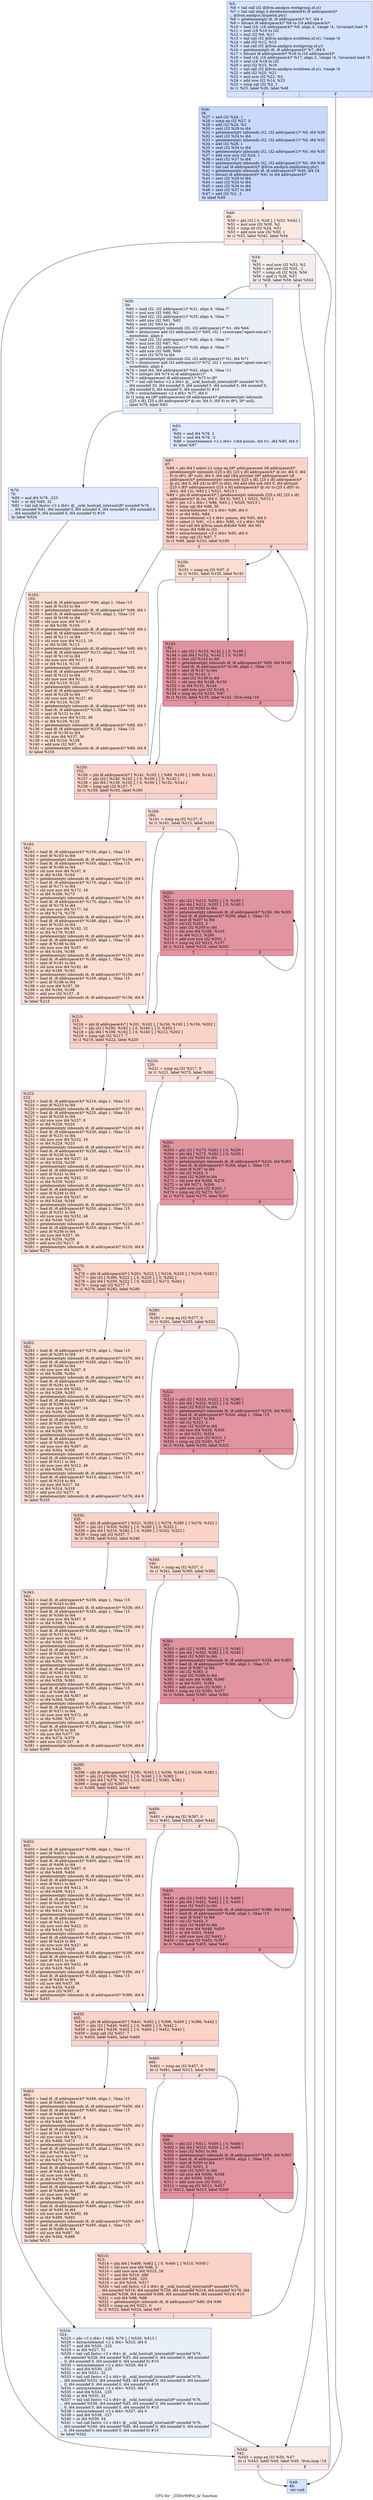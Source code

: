 digraph "CFG for '_Z5Div90PiS_iii' function" {
	label="CFG for '_Z5Div90PiS_iii' function";

	Node0x4a7c1b0 [shape=record,color="#3d50c3ff", style=filled, fillcolor="#a1c0ff70",label="{%5:\l  %6 = tail call i32 @llvm.amdgcn.workgroup.id.x()\l  %7 = tail call align 4 dereferenceable(64) i8 addrspace(4)*\l... @llvm.amdgcn.dispatch.ptr()\l  %8 = getelementptr i8, i8 addrspace(4)* %7, i64 4\l  %9 = bitcast i8 addrspace(4)* %8 to i16 addrspace(4)*\l  %10 = load i16, i16 addrspace(4)* %9, align 4, !range !4, !invariant.load !5\l  %11 = zext i16 %10 to i32\l  %12 = mul i32 %6, %11\l  %13 = tail call i32 @llvm.amdgcn.workitem.id.x(), !range !6\l  %14 = add i32 %12, %13\l  %15 = tail call i32 @llvm.amdgcn.workgroup.id.y()\l  %16 = getelementptr i8, i8 addrspace(4)* %7, i64 6\l  %17 = bitcast i8 addrspace(4)* %16 to i16 addrspace(4)*\l  %18 = load i16, i16 addrspace(4)* %17, align 2, !range !4, !invariant.load !5\l  %19 = zext i16 %18 to i32\l  %20 = mul i32 %15, %19\l  %21 = tail call i32 @llvm.amdgcn.workitem.id.y(), !range !6\l  %22 = add i32 %20, %21\l  %23 = mul nsw i32 %22, %2\l  %24 = add nsw i32 %14, %23\l  %25 = icmp sgt i32 %2, 1\l  br i1 %25, label %26, label %48\l|{<s0>T|<s1>F}}"];
	Node0x4a7c1b0:s0 -> Node0x4a7fc40;
	Node0x4a7c1b0:s1 -> Node0x4a7fcd0;
	Node0x4a7fc40 [shape=record,color="#3d50c3ff", style=filled, fillcolor="#85a8fc70",label="{%26:\l26:                                               \l  %27 = and i32 %24, 1\l  %28 = icmp eq i32 %27, 0\l  %29 = add i32 %24, %2\l  %30 = sext i32 %29 to i64\l  %31 = getelementptr inbounds i32, i32 addrspace(1)* %0, i64 %30\l  %32 = sext i32 %24 to i64\l  %33 = getelementptr inbounds i32, i32 addrspace(1)* %0, i64 %32\l  %34 = add i32 %29, 1\l  %35 = sext i32 %34 to i64\l  %36 = getelementptr inbounds i32, i32 addrspace(1)* %0, i64 %35\l  %37 = add nuw nsw i32 %24, 1\l  %38 = sext i32 %37 to i64\l  %39 = getelementptr inbounds i32, i32 addrspace(1)* %0, i64 %38\l  %40 = tail call i8 addrspace(4)* @llvm.amdgcn.implicitarg.ptr()\l  %41 = getelementptr inbounds i8, i8 addrspace(4)* %40, i64 24\l  %42 = bitcast i8 addrspace(4)* %41 to i64 addrspace(4)*\l  %43 = zext i32 %29 to i64\l  %44 = zext i32 %24 to i64\l  %45 = zext i32 %34 to i64\l  %46 = zext i32 %37 to i64\l  %47 = add i32 %2, -2\l  br label %49\l}"];
	Node0x4a7fc40 -> Node0x4a80bb0;
	Node0x4a7fcd0 [shape=record,color="#3d50c3ff", style=filled, fillcolor="#a1c0ff70",label="{%48:\l48:                                               \l  ret void\l}"];
	Node0x4a80bb0 [shape=record,color="#3d50c3ff", style=filled, fillcolor="#f1ccb870",label="{%49:\l49:                                               \l  %50 = phi i32 [ 0, %26 ], [ %53, %542 ]\l  %51 = mul nsw i32 %50, %2\l  %52 = icmp slt i32 %24, %51\l  %53 = add nuw nsw i32 %50, 1\l  br i1 %52, label %542, label %54\l|{<s0>T|<s1>F}}"];
	Node0x4a80bb0:s0 -> Node0x4a80d30;
	Node0x4a80bb0:s1 -> Node0x4a80fe0;
	Node0x4a80fe0 [shape=record,color="#3d50c3ff", style=filled, fillcolor="#e3d9d370",label="{%54:\l54:                                               \l  %55 = mul nsw i32 %53, %2\l  %56 = add nsw i32 %55, -1\l  %57 = icmp slt i32 %24, %56\l  %58 = and i1 %28, %57\l  br i1 %58, label %59, label %542\l|{<s0>T|<s1>F}}"];
	Node0x4a80fe0:s0 -> Node0x4a81320;
	Node0x4a80fe0:s1 -> Node0x4a80d30;
	Node0x4a81320 [shape=record,color="#3d50c3ff", style=filled, fillcolor="#cedaeb70",label="{%59:\l59:                                               \l  %60 = load i32, i32 addrspace(1)* %31, align 4, !tbaa !7\l  %61 = mul nsw i32 %60, %2\l  %62 = load i32, i32 addrspace(1)* %33, align 4, !tbaa !7\l  %63 = add nsw i32 %61, %62\l  %64 = sext i32 %63 to i64\l  %65 = getelementptr inbounds i32, i32 addrspace(1)* %1, i64 %64\l  %66 = atomicrmw add i32 addrspace(1)* %65, i32 1 syncscope(\"agent-one-as\")\l... monotonic, align 4\l  %67 = load i32, i32 addrspace(1)* %36, align 4, !tbaa !7\l  %68 = mul nsw i32 %67, %2\l  %69 = load i32, i32 addrspace(1)* %39, align 4, !tbaa !7\l  %70 = add nsw i32 %68, %69\l  %71 = sext i32 %70 to i64\l  %72 = getelementptr inbounds i32, i32 addrspace(1)* %1, i64 %71\l  %73 = atomicrmw add i32 addrspace(1)* %72, i32 1 syncscope(\"agent-one-as\")\l... monotonic, align 4\l  %74 = load i64, i64 addrspace(4)* %42, align 8, !tbaa !11\l  %75 = inttoptr i64 %74 to i8 addrspace(1)*\l  %76 = addrspacecast i8 addrspace(1)* %75 to i8*\l  %77 = tail call fastcc \<2 x i64\> @__ockl_hostcall_internal(i8* noundef %76,\l... i64 noundef 33, i64 noundef 0, i64 noundef 0, i64 noundef 0, i64 noundef 0,\l... i64 noundef 0, i64 noundef 0, i64 noundef 0) #10\l  %78 = extractelement \<2 x i64\> %77, i64 0\l  br i1 icmp eq (i8* addrspacecast (i8 addrspace(4)* getelementptr inbounds\l... ([25 x i8], [25 x i8] addrspace(4)* @.str, i64 0, i64 0) to i8*), i8* null),\l... label %79, label %83\l|{<s0>T|<s1>F}}"];
	Node0x4a81320:s0 -> Node0x4a82fe0;
	Node0x4a81320:s1 -> Node0x4a839d0;
	Node0x4a82fe0 [shape=record,color="#3d50c3ff", style=filled, fillcolor="#b9d0f970",label="{%79:\l79:                                               \l  %80 = and i64 %78, -225\l  %81 = or i64 %80, 32\l  %82 = tail call fastcc \<2 x i64\> @__ockl_hostcall_internal(i8* noundef %76,\l... i64 noundef %81, i64 noundef 0, i64 noundef 0, i64 noundef 0, i64 noundef 0,\l... i64 noundef 0, i64 noundef 0, i64 noundef 0) #10\l  br label %524\l}"];
	Node0x4a82fe0 -> Node0x4a83c90;
	Node0x4a839d0 [shape=record,color="#3d50c3ff", style=filled, fillcolor="#b9d0f970",label="{%83:\l83:                                               \l  %84 = and i64 %78, 2\l  %85 = and i64 %78, -3\l  %86 = insertelement \<2 x i64\> \<i64 poison, i64 0\>, i64 %85, i64 0\l  br label %87\l}"];
	Node0x4a839d0 -> Node0x4a84830;
	Node0x4a84830 [shape=record,color="#3d50c3ff", style=filled, fillcolor="#f59c7d70",label="{%87:\l87:                                               \l  %88 = phi i64 [ select (i1 icmp eq (i8* addrspacecast (i8 addrspace(4)*\l... getelementptr inbounds ([25 x i8], [25 x i8] addrspace(4)* @.str, i64 0, i64\l... 0) to i8*), i8* null), i64 0, i64 add (i64 ptrtoint (i8* addrspacecast (i8\l... addrspace(4)* getelementptr inbounds ([25 x i8], [25 x i8] addrspace(4)*\l... @.str, i64 0, i64 24) to i8*) to i64), i64 add (i64 sub (i64 0, i64 ptrtoint\l... ([25 x i8]* addrspacecast ([25 x i8] addrspace(4)* @.str to [25 x i8]*) to\l... i64)), i64 1))), %83 ], [ %521, %513 ]\l  %89 = phi i8 addrspace(4)* [ getelementptr inbounds ([25 x i8], [25 x i8]\l... addrspace(4)* @.str, i64 0, i64 0), %83 ], [ %522, %513 ]\l  %90 = phi \<2 x i64\> [ %86, %83 ], [ %520, %513 ]\l  %91 = icmp ugt i64 %88, 56\l  %92 = extractelement \<2 x i64\> %90, i64 0\l  %93 = or i64 %92, %84\l  %94 = insertelement \<2 x i64\> poison, i64 %93, i64 0\l  %95 = select i1 %91, \<2 x i64\> %90, \<2 x i64\> %94\l  %96 = tail call i64 @llvm.umin.i64(i64 %88, i64 56)\l  %97 = trunc i64 %96 to i32\l  %98 = extractelement \<2 x i64\> %95, i64 0\l  %99 = icmp ugt i32 %97, 7\l  br i1 %99, label %102, label %100\l|{<s0>T|<s1>F}}"];
	Node0x4a84830:s0 -> Node0x4a85770;
	Node0x4a84830:s1 -> Node0x4a85800;
	Node0x4a85800 [shape=record,color="#3d50c3ff", style=filled, fillcolor="#f7b59970",label="{%100:\l100:                                              \l  %101 = icmp eq i32 %97, 0\l  br i1 %101, label %155, label %142\l|{<s0>T|<s1>F}}"];
	Node0x4a85800:s0 -> Node0x4a859d0;
	Node0x4a85800:s1 -> Node0x4a85a20;
	Node0x4a85770 [shape=record,color="#3d50c3ff", style=filled, fillcolor="#f7b59970",label="{%102:\l102:                                              \l  %103 = load i8, i8 addrspace(4)* %89, align 1, !tbaa !15\l  %104 = zext i8 %103 to i64\l  %105 = getelementptr inbounds i8, i8 addrspace(4)* %89, i64 1\l  %106 = load i8, i8 addrspace(4)* %105, align 1, !tbaa !15\l  %107 = zext i8 %106 to i64\l  %108 = shl nuw nsw i64 %107, 8\l  %109 = or i64 %108, %104\l  %110 = getelementptr inbounds i8, i8 addrspace(4)* %89, i64 2\l  %111 = load i8, i8 addrspace(4)* %110, align 1, !tbaa !15\l  %112 = zext i8 %111 to i64\l  %113 = shl nuw nsw i64 %112, 16\l  %114 = or i64 %109, %113\l  %115 = getelementptr inbounds i8, i8 addrspace(4)* %89, i64 3\l  %116 = load i8, i8 addrspace(4)* %115, align 1, !tbaa !15\l  %117 = zext i8 %116 to i64\l  %118 = shl nuw nsw i64 %117, 24\l  %119 = or i64 %114, %118\l  %120 = getelementptr inbounds i8, i8 addrspace(4)* %89, i64 4\l  %121 = load i8, i8 addrspace(4)* %120, align 1, !tbaa !15\l  %122 = zext i8 %121 to i64\l  %123 = shl nuw nsw i64 %122, 32\l  %124 = or i64 %119, %123\l  %125 = getelementptr inbounds i8, i8 addrspace(4)* %89, i64 5\l  %126 = load i8, i8 addrspace(4)* %125, align 1, !tbaa !15\l  %127 = zext i8 %126 to i64\l  %128 = shl nuw nsw i64 %127, 40\l  %129 = or i64 %124, %128\l  %130 = getelementptr inbounds i8, i8 addrspace(4)* %89, i64 6\l  %131 = load i8, i8 addrspace(4)* %130, align 1, !tbaa !15\l  %132 = zext i8 %131 to i64\l  %133 = shl nuw nsw i64 %132, 48\l  %134 = or i64 %129, %133\l  %135 = getelementptr inbounds i8, i8 addrspace(4)* %89, i64 7\l  %136 = load i8, i8 addrspace(4)* %135, align 1, !tbaa !15\l  %137 = zext i8 %136 to i64\l  %138 = shl nuw i64 %137, 56\l  %139 = or i64 %134, %138\l  %140 = add nsw i32 %97, -8\l  %141 = getelementptr inbounds i8, i8 addrspace(4)* %89, i64 8\l  br label %155\l}"];
	Node0x4a85770 -> Node0x4a859d0;
	Node0x4a85a20 [shape=record,color="#b70d28ff", style=filled, fillcolor="#b70d2870",label="{%142:\l142:                                              \l  %143 = phi i32 [ %153, %142 ], [ 0, %100 ]\l  %144 = phi i64 [ %152, %142 ], [ 0, %100 ]\l  %145 = zext i32 %143 to i64\l  %146 = getelementptr inbounds i8, i8 addrspace(4)* %89, i64 %145\l  %147 = load i8, i8 addrspace(4)* %146, align 1, !tbaa !15\l  %148 = zext i8 %147 to i64\l  %149 = shl i32 %143, 3\l  %150 = zext i32 %149 to i64\l  %151 = shl nuw i64 %148, %150\l  %152 = or i64 %151, %144\l  %153 = add nuw nsw i32 %143, 1\l  %154 = icmp eq i32 %153, %97\l  br i1 %154, label %155, label %142, !llvm.loop !16\l|{<s0>T|<s1>F}}"];
	Node0x4a85a20:s0 -> Node0x4a859d0;
	Node0x4a85a20:s1 -> Node0x4a85a20;
	Node0x4a859d0 [shape=record,color="#3d50c3ff", style=filled, fillcolor="#f59c7d70",label="{%155:\l155:                                              \l  %156 = phi i8 addrspace(4)* [ %141, %102 ], [ %89, %100 ], [ %89, %142 ]\l  %157 = phi i32 [ %140, %102 ], [ 0, %100 ], [ 0, %142 ]\l  %158 = phi i64 [ %139, %102 ], [ 0, %100 ], [ %152, %142 ]\l  %159 = icmp ugt i32 %157, 7\l  br i1 %159, label %162, label %160\l|{<s0>T|<s1>F}}"];
	Node0x4a859d0:s0 -> Node0x4a888a0;
	Node0x4a859d0:s1 -> Node0x4a888f0;
	Node0x4a888f0 [shape=record,color="#3d50c3ff", style=filled, fillcolor="#f7b59970",label="{%160:\l160:                                              \l  %161 = icmp eq i32 %157, 0\l  br i1 %161, label %215, label %202\l|{<s0>T|<s1>F}}"];
	Node0x4a888f0:s0 -> Node0x4a88ac0;
	Node0x4a888f0:s1 -> Node0x4a88b10;
	Node0x4a888a0 [shape=record,color="#3d50c3ff", style=filled, fillcolor="#f7b59970",label="{%162:\l162:                                              \l  %163 = load i8, i8 addrspace(4)* %156, align 1, !tbaa !15\l  %164 = zext i8 %163 to i64\l  %165 = getelementptr inbounds i8, i8 addrspace(4)* %156, i64 1\l  %166 = load i8, i8 addrspace(4)* %165, align 1, !tbaa !15\l  %167 = zext i8 %166 to i64\l  %168 = shl nuw nsw i64 %167, 8\l  %169 = or i64 %168, %164\l  %170 = getelementptr inbounds i8, i8 addrspace(4)* %156, i64 2\l  %171 = load i8, i8 addrspace(4)* %170, align 1, !tbaa !15\l  %172 = zext i8 %171 to i64\l  %173 = shl nuw nsw i64 %172, 16\l  %174 = or i64 %169, %173\l  %175 = getelementptr inbounds i8, i8 addrspace(4)* %156, i64 3\l  %176 = load i8, i8 addrspace(4)* %175, align 1, !tbaa !15\l  %177 = zext i8 %176 to i64\l  %178 = shl nuw nsw i64 %177, 24\l  %179 = or i64 %174, %178\l  %180 = getelementptr inbounds i8, i8 addrspace(4)* %156, i64 4\l  %181 = load i8, i8 addrspace(4)* %180, align 1, !tbaa !15\l  %182 = zext i8 %181 to i64\l  %183 = shl nuw nsw i64 %182, 32\l  %184 = or i64 %179, %183\l  %185 = getelementptr inbounds i8, i8 addrspace(4)* %156, i64 5\l  %186 = load i8, i8 addrspace(4)* %185, align 1, !tbaa !15\l  %187 = zext i8 %186 to i64\l  %188 = shl nuw nsw i64 %187, 40\l  %189 = or i64 %184, %188\l  %190 = getelementptr inbounds i8, i8 addrspace(4)* %156, i64 6\l  %191 = load i8, i8 addrspace(4)* %190, align 1, !tbaa !15\l  %192 = zext i8 %191 to i64\l  %193 = shl nuw nsw i64 %192, 48\l  %194 = or i64 %189, %193\l  %195 = getelementptr inbounds i8, i8 addrspace(4)* %156, i64 7\l  %196 = load i8, i8 addrspace(4)* %195, align 1, !tbaa !15\l  %197 = zext i8 %196 to i64\l  %198 = shl nuw i64 %197, 56\l  %199 = or i64 %194, %198\l  %200 = add nsw i32 %157, -8\l  %201 = getelementptr inbounds i8, i8 addrspace(4)* %156, i64 8\l  br label %215\l}"];
	Node0x4a888a0 -> Node0x4a88ac0;
	Node0x4a88b10 [shape=record,color="#b70d28ff", style=filled, fillcolor="#b70d2870",label="{%202:\l202:                                              \l  %203 = phi i32 [ %213, %202 ], [ 0, %160 ]\l  %204 = phi i64 [ %212, %202 ], [ 0, %160 ]\l  %205 = zext i32 %203 to i64\l  %206 = getelementptr inbounds i8, i8 addrspace(4)* %156, i64 %205\l  %207 = load i8, i8 addrspace(4)* %206, align 1, !tbaa !15\l  %208 = zext i8 %207 to i64\l  %209 = shl i32 %203, 3\l  %210 = zext i32 %209 to i64\l  %211 = shl nuw i64 %208, %210\l  %212 = or i64 %211, %204\l  %213 = add nuw nsw i32 %203, 1\l  %214 = icmp eq i32 %213, %157\l  br i1 %214, label %215, label %202\l|{<s0>T|<s1>F}}"];
	Node0x4a88b10:s0 -> Node0x4a88ac0;
	Node0x4a88b10:s1 -> Node0x4a88b10;
	Node0x4a88ac0 [shape=record,color="#3d50c3ff", style=filled, fillcolor="#f59c7d70",label="{%215:\l215:                                              \l  %216 = phi i8 addrspace(4)* [ %201, %162 ], [ %156, %160 ], [ %156, %202 ]\l  %217 = phi i32 [ %200, %162 ], [ 0, %160 ], [ 0, %202 ]\l  %218 = phi i64 [ %199, %162 ], [ 0, %160 ], [ %212, %202 ]\l  %219 = icmp ugt i32 %217, 7\l  br i1 %219, label %222, label %220\l|{<s0>T|<s1>F}}"];
	Node0x4a88ac0:s0 -> Node0x4a8aba0;
	Node0x4a88ac0:s1 -> Node0x4a8abf0;
	Node0x4a8abf0 [shape=record,color="#3d50c3ff", style=filled, fillcolor="#f7b59970",label="{%220:\l220:                                              \l  %221 = icmp eq i32 %217, 0\l  br i1 %221, label %275, label %262\l|{<s0>T|<s1>F}}"];
	Node0x4a8abf0:s0 -> Node0x4a8ad80;
	Node0x4a8abf0:s1 -> Node0x4a8add0;
	Node0x4a8aba0 [shape=record,color="#3d50c3ff", style=filled, fillcolor="#f7b59970",label="{%222:\l222:                                              \l  %223 = load i8, i8 addrspace(4)* %216, align 1, !tbaa !15\l  %224 = zext i8 %223 to i64\l  %225 = getelementptr inbounds i8, i8 addrspace(4)* %216, i64 1\l  %226 = load i8, i8 addrspace(4)* %225, align 1, !tbaa !15\l  %227 = zext i8 %226 to i64\l  %228 = shl nuw nsw i64 %227, 8\l  %229 = or i64 %228, %224\l  %230 = getelementptr inbounds i8, i8 addrspace(4)* %216, i64 2\l  %231 = load i8, i8 addrspace(4)* %230, align 1, !tbaa !15\l  %232 = zext i8 %231 to i64\l  %233 = shl nuw nsw i64 %232, 16\l  %234 = or i64 %229, %233\l  %235 = getelementptr inbounds i8, i8 addrspace(4)* %216, i64 3\l  %236 = load i8, i8 addrspace(4)* %235, align 1, !tbaa !15\l  %237 = zext i8 %236 to i64\l  %238 = shl nuw nsw i64 %237, 24\l  %239 = or i64 %234, %238\l  %240 = getelementptr inbounds i8, i8 addrspace(4)* %216, i64 4\l  %241 = load i8, i8 addrspace(4)* %240, align 1, !tbaa !15\l  %242 = zext i8 %241 to i64\l  %243 = shl nuw nsw i64 %242, 32\l  %244 = or i64 %239, %243\l  %245 = getelementptr inbounds i8, i8 addrspace(4)* %216, i64 5\l  %246 = load i8, i8 addrspace(4)* %245, align 1, !tbaa !15\l  %247 = zext i8 %246 to i64\l  %248 = shl nuw nsw i64 %247, 40\l  %249 = or i64 %244, %248\l  %250 = getelementptr inbounds i8, i8 addrspace(4)* %216, i64 6\l  %251 = load i8, i8 addrspace(4)* %250, align 1, !tbaa !15\l  %252 = zext i8 %251 to i64\l  %253 = shl nuw nsw i64 %252, 48\l  %254 = or i64 %249, %253\l  %255 = getelementptr inbounds i8, i8 addrspace(4)* %216, i64 7\l  %256 = load i8, i8 addrspace(4)* %255, align 1, !tbaa !15\l  %257 = zext i8 %256 to i64\l  %258 = shl nuw i64 %257, 56\l  %259 = or i64 %254, %258\l  %260 = add nsw i32 %217, -8\l  %261 = getelementptr inbounds i8, i8 addrspace(4)* %216, i64 8\l  br label %275\l}"];
	Node0x4a8aba0 -> Node0x4a8ad80;
	Node0x4a8add0 [shape=record,color="#b70d28ff", style=filled, fillcolor="#b70d2870",label="{%262:\l262:                                              \l  %263 = phi i32 [ %273, %262 ], [ 0, %220 ]\l  %264 = phi i64 [ %272, %262 ], [ 0, %220 ]\l  %265 = zext i32 %263 to i64\l  %266 = getelementptr inbounds i8, i8 addrspace(4)* %216, i64 %265\l  %267 = load i8, i8 addrspace(4)* %266, align 1, !tbaa !15\l  %268 = zext i8 %267 to i64\l  %269 = shl i32 %263, 3\l  %270 = zext i32 %269 to i64\l  %271 = shl nuw i64 %268, %270\l  %272 = or i64 %271, %264\l  %273 = add nuw nsw i32 %263, 1\l  %274 = icmp eq i32 %273, %217\l  br i1 %274, label %275, label %262\l|{<s0>T|<s1>F}}"];
	Node0x4a8add0:s0 -> Node0x4a8ad80;
	Node0x4a8add0:s1 -> Node0x4a8add0;
	Node0x4a8ad80 [shape=record,color="#3d50c3ff", style=filled, fillcolor="#f59c7d70",label="{%275:\l275:                                              \l  %276 = phi i8 addrspace(4)* [ %261, %222 ], [ %216, %220 ], [ %216, %262 ]\l  %277 = phi i32 [ %260, %222 ], [ 0, %220 ], [ 0, %262 ]\l  %278 = phi i64 [ %259, %222 ], [ 0, %220 ], [ %272, %262 ]\l  %279 = icmp ugt i32 %277, 7\l  br i1 %279, label %282, label %280\l|{<s0>T|<s1>F}}"];
	Node0x4a8ad80:s0 -> Node0x4a8d5f0;
	Node0x4a8ad80:s1 -> Node0x4a8d640;
	Node0x4a8d640 [shape=record,color="#3d50c3ff", style=filled, fillcolor="#f7b59970",label="{%280:\l280:                                              \l  %281 = icmp eq i32 %277, 0\l  br i1 %281, label %335, label %322\l|{<s0>T|<s1>F}}"];
	Node0x4a8d640:s0 -> Node0x4a8d7d0;
	Node0x4a8d640:s1 -> Node0x4a8d820;
	Node0x4a8d5f0 [shape=record,color="#3d50c3ff", style=filled, fillcolor="#f7b59970",label="{%282:\l282:                                              \l  %283 = load i8, i8 addrspace(4)* %276, align 1, !tbaa !15\l  %284 = zext i8 %283 to i64\l  %285 = getelementptr inbounds i8, i8 addrspace(4)* %276, i64 1\l  %286 = load i8, i8 addrspace(4)* %285, align 1, !tbaa !15\l  %287 = zext i8 %286 to i64\l  %288 = shl nuw nsw i64 %287, 8\l  %289 = or i64 %288, %284\l  %290 = getelementptr inbounds i8, i8 addrspace(4)* %276, i64 2\l  %291 = load i8, i8 addrspace(4)* %290, align 1, !tbaa !15\l  %292 = zext i8 %291 to i64\l  %293 = shl nuw nsw i64 %292, 16\l  %294 = or i64 %289, %293\l  %295 = getelementptr inbounds i8, i8 addrspace(4)* %276, i64 3\l  %296 = load i8, i8 addrspace(4)* %295, align 1, !tbaa !15\l  %297 = zext i8 %296 to i64\l  %298 = shl nuw nsw i64 %297, 24\l  %299 = or i64 %294, %298\l  %300 = getelementptr inbounds i8, i8 addrspace(4)* %276, i64 4\l  %301 = load i8, i8 addrspace(4)* %300, align 1, !tbaa !15\l  %302 = zext i8 %301 to i64\l  %303 = shl nuw nsw i64 %302, 32\l  %304 = or i64 %299, %303\l  %305 = getelementptr inbounds i8, i8 addrspace(4)* %276, i64 5\l  %306 = load i8, i8 addrspace(4)* %305, align 1, !tbaa !15\l  %307 = zext i8 %306 to i64\l  %308 = shl nuw nsw i64 %307, 40\l  %309 = or i64 %304, %308\l  %310 = getelementptr inbounds i8, i8 addrspace(4)* %276, i64 6\l  %311 = load i8, i8 addrspace(4)* %310, align 1, !tbaa !15\l  %312 = zext i8 %311 to i64\l  %313 = shl nuw nsw i64 %312, 48\l  %314 = or i64 %309, %313\l  %315 = getelementptr inbounds i8, i8 addrspace(4)* %276, i64 7\l  %316 = load i8, i8 addrspace(4)* %315, align 1, !tbaa !15\l  %317 = zext i8 %316 to i64\l  %318 = shl nuw i64 %317, 56\l  %319 = or i64 %314, %318\l  %320 = add nsw i32 %277, -8\l  %321 = getelementptr inbounds i8, i8 addrspace(4)* %276, i64 8\l  br label %335\l}"];
	Node0x4a8d5f0 -> Node0x4a8d7d0;
	Node0x4a8d820 [shape=record,color="#b70d28ff", style=filled, fillcolor="#b70d2870",label="{%322:\l322:                                              \l  %323 = phi i32 [ %333, %322 ], [ 0, %280 ]\l  %324 = phi i64 [ %332, %322 ], [ 0, %280 ]\l  %325 = zext i32 %323 to i64\l  %326 = getelementptr inbounds i8, i8 addrspace(4)* %276, i64 %325\l  %327 = load i8, i8 addrspace(4)* %326, align 1, !tbaa !15\l  %328 = zext i8 %327 to i64\l  %329 = shl i32 %323, 3\l  %330 = zext i32 %329 to i64\l  %331 = shl nuw i64 %328, %330\l  %332 = or i64 %331, %324\l  %333 = add nuw nsw i32 %323, 1\l  %334 = icmp eq i32 %333, %277\l  br i1 %334, label %335, label %322\l|{<s0>T|<s1>F}}"];
	Node0x4a8d820:s0 -> Node0x4a8d7d0;
	Node0x4a8d820:s1 -> Node0x4a8d820;
	Node0x4a8d7d0 [shape=record,color="#3d50c3ff", style=filled, fillcolor="#f59c7d70",label="{%335:\l335:                                              \l  %336 = phi i8 addrspace(4)* [ %321, %282 ], [ %276, %280 ], [ %276, %322 ]\l  %337 = phi i32 [ %320, %282 ], [ 0, %280 ], [ 0, %322 ]\l  %338 = phi i64 [ %319, %282 ], [ 0, %280 ], [ %332, %322 ]\l  %339 = icmp ugt i32 %337, 7\l  br i1 %339, label %342, label %340\l|{<s0>T|<s1>F}}"];
	Node0x4a8d7d0:s0 -> Node0x4a8f840;
	Node0x4a8d7d0:s1 -> Node0x4a8f890;
	Node0x4a8f890 [shape=record,color="#3d50c3ff", style=filled, fillcolor="#f7b59970",label="{%340:\l340:                                              \l  %341 = icmp eq i32 %337, 0\l  br i1 %341, label %395, label %382\l|{<s0>T|<s1>F}}"];
	Node0x4a8f890:s0 -> Node0x4a8fa20;
	Node0x4a8f890:s1 -> Node0x4a8fa70;
	Node0x4a8f840 [shape=record,color="#3d50c3ff", style=filled, fillcolor="#f7b59970",label="{%342:\l342:                                              \l  %343 = load i8, i8 addrspace(4)* %336, align 1, !tbaa !15\l  %344 = zext i8 %343 to i64\l  %345 = getelementptr inbounds i8, i8 addrspace(4)* %336, i64 1\l  %346 = load i8, i8 addrspace(4)* %345, align 1, !tbaa !15\l  %347 = zext i8 %346 to i64\l  %348 = shl nuw nsw i64 %347, 8\l  %349 = or i64 %348, %344\l  %350 = getelementptr inbounds i8, i8 addrspace(4)* %336, i64 2\l  %351 = load i8, i8 addrspace(4)* %350, align 1, !tbaa !15\l  %352 = zext i8 %351 to i64\l  %353 = shl nuw nsw i64 %352, 16\l  %354 = or i64 %349, %353\l  %355 = getelementptr inbounds i8, i8 addrspace(4)* %336, i64 3\l  %356 = load i8, i8 addrspace(4)* %355, align 1, !tbaa !15\l  %357 = zext i8 %356 to i64\l  %358 = shl nuw nsw i64 %357, 24\l  %359 = or i64 %354, %358\l  %360 = getelementptr inbounds i8, i8 addrspace(4)* %336, i64 4\l  %361 = load i8, i8 addrspace(4)* %360, align 1, !tbaa !15\l  %362 = zext i8 %361 to i64\l  %363 = shl nuw nsw i64 %362, 32\l  %364 = or i64 %359, %363\l  %365 = getelementptr inbounds i8, i8 addrspace(4)* %336, i64 5\l  %366 = load i8, i8 addrspace(4)* %365, align 1, !tbaa !15\l  %367 = zext i8 %366 to i64\l  %368 = shl nuw nsw i64 %367, 40\l  %369 = or i64 %364, %368\l  %370 = getelementptr inbounds i8, i8 addrspace(4)* %336, i64 6\l  %371 = load i8, i8 addrspace(4)* %370, align 1, !tbaa !15\l  %372 = zext i8 %371 to i64\l  %373 = shl nuw nsw i64 %372, 48\l  %374 = or i64 %369, %373\l  %375 = getelementptr inbounds i8, i8 addrspace(4)* %336, i64 7\l  %376 = load i8, i8 addrspace(4)* %375, align 1, !tbaa !15\l  %377 = zext i8 %376 to i64\l  %378 = shl nuw i64 %377, 56\l  %379 = or i64 %374, %378\l  %380 = add nsw i32 %337, -8\l  %381 = getelementptr inbounds i8, i8 addrspace(4)* %336, i64 8\l  br label %395\l}"];
	Node0x4a8f840 -> Node0x4a8fa20;
	Node0x4a8fa70 [shape=record,color="#b70d28ff", style=filled, fillcolor="#b70d2870",label="{%382:\l382:                                              \l  %383 = phi i32 [ %393, %382 ], [ 0, %340 ]\l  %384 = phi i64 [ %392, %382 ], [ 0, %340 ]\l  %385 = zext i32 %383 to i64\l  %386 = getelementptr inbounds i8, i8 addrspace(4)* %336, i64 %385\l  %387 = load i8, i8 addrspace(4)* %386, align 1, !tbaa !15\l  %388 = zext i8 %387 to i64\l  %389 = shl i32 %383, 3\l  %390 = zext i32 %389 to i64\l  %391 = shl nuw i64 %388, %390\l  %392 = or i64 %391, %384\l  %393 = add nuw nsw i32 %383, 1\l  %394 = icmp eq i32 %393, %337\l  br i1 %394, label %395, label %382\l|{<s0>T|<s1>F}}"];
	Node0x4a8fa70:s0 -> Node0x4a8fa20;
	Node0x4a8fa70:s1 -> Node0x4a8fa70;
	Node0x4a8fa20 [shape=record,color="#3d50c3ff", style=filled, fillcolor="#f59c7d70",label="{%395:\l395:                                              \l  %396 = phi i8 addrspace(4)* [ %381, %342 ], [ %336, %340 ], [ %336, %382 ]\l  %397 = phi i32 [ %380, %342 ], [ 0, %340 ], [ 0, %382 ]\l  %398 = phi i64 [ %379, %342 ], [ 0, %340 ], [ %392, %382 ]\l  %399 = icmp ugt i32 %397, 7\l  br i1 %399, label %402, label %400\l|{<s0>T|<s1>F}}"];
	Node0x4a8fa20:s0 -> Node0x4a924a0;
	Node0x4a8fa20:s1 -> Node0x4a924f0;
	Node0x4a924f0 [shape=record,color="#3d50c3ff", style=filled, fillcolor="#f7b59970",label="{%400:\l400:                                              \l  %401 = icmp eq i32 %397, 0\l  br i1 %401, label %455, label %442\l|{<s0>T|<s1>F}}"];
	Node0x4a924f0:s0 -> Node0x4a92680;
	Node0x4a924f0:s1 -> Node0x4a926d0;
	Node0x4a924a0 [shape=record,color="#3d50c3ff", style=filled, fillcolor="#f7b59970",label="{%402:\l402:                                              \l  %403 = load i8, i8 addrspace(4)* %396, align 1, !tbaa !15\l  %404 = zext i8 %403 to i64\l  %405 = getelementptr inbounds i8, i8 addrspace(4)* %396, i64 1\l  %406 = load i8, i8 addrspace(4)* %405, align 1, !tbaa !15\l  %407 = zext i8 %406 to i64\l  %408 = shl nuw nsw i64 %407, 8\l  %409 = or i64 %408, %404\l  %410 = getelementptr inbounds i8, i8 addrspace(4)* %396, i64 2\l  %411 = load i8, i8 addrspace(4)* %410, align 1, !tbaa !15\l  %412 = zext i8 %411 to i64\l  %413 = shl nuw nsw i64 %412, 16\l  %414 = or i64 %409, %413\l  %415 = getelementptr inbounds i8, i8 addrspace(4)* %396, i64 3\l  %416 = load i8, i8 addrspace(4)* %415, align 1, !tbaa !15\l  %417 = zext i8 %416 to i64\l  %418 = shl nuw nsw i64 %417, 24\l  %419 = or i64 %414, %418\l  %420 = getelementptr inbounds i8, i8 addrspace(4)* %396, i64 4\l  %421 = load i8, i8 addrspace(4)* %420, align 1, !tbaa !15\l  %422 = zext i8 %421 to i64\l  %423 = shl nuw nsw i64 %422, 32\l  %424 = or i64 %419, %423\l  %425 = getelementptr inbounds i8, i8 addrspace(4)* %396, i64 5\l  %426 = load i8, i8 addrspace(4)* %425, align 1, !tbaa !15\l  %427 = zext i8 %426 to i64\l  %428 = shl nuw nsw i64 %427, 40\l  %429 = or i64 %424, %428\l  %430 = getelementptr inbounds i8, i8 addrspace(4)* %396, i64 6\l  %431 = load i8, i8 addrspace(4)* %430, align 1, !tbaa !15\l  %432 = zext i8 %431 to i64\l  %433 = shl nuw nsw i64 %432, 48\l  %434 = or i64 %429, %433\l  %435 = getelementptr inbounds i8, i8 addrspace(4)* %396, i64 7\l  %436 = load i8, i8 addrspace(4)* %435, align 1, !tbaa !15\l  %437 = zext i8 %436 to i64\l  %438 = shl nuw i64 %437, 56\l  %439 = or i64 %434, %438\l  %440 = add nsw i32 %397, -8\l  %441 = getelementptr inbounds i8, i8 addrspace(4)* %396, i64 8\l  br label %455\l}"];
	Node0x4a924a0 -> Node0x4a92680;
	Node0x4a926d0 [shape=record,color="#b70d28ff", style=filled, fillcolor="#b70d2870",label="{%442:\l442:                                              \l  %443 = phi i32 [ %453, %442 ], [ 0, %400 ]\l  %444 = phi i64 [ %452, %442 ], [ 0, %400 ]\l  %445 = zext i32 %443 to i64\l  %446 = getelementptr inbounds i8, i8 addrspace(4)* %396, i64 %445\l  %447 = load i8, i8 addrspace(4)* %446, align 1, !tbaa !15\l  %448 = zext i8 %447 to i64\l  %449 = shl i32 %443, 3\l  %450 = zext i32 %449 to i64\l  %451 = shl nuw i64 %448, %450\l  %452 = or i64 %451, %444\l  %453 = add nuw nsw i32 %443, 1\l  %454 = icmp eq i32 %453, %397\l  br i1 %454, label %455, label %442\l|{<s0>T|<s1>F}}"];
	Node0x4a926d0:s0 -> Node0x4a92680;
	Node0x4a926d0:s1 -> Node0x4a926d0;
	Node0x4a92680 [shape=record,color="#3d50c3ff", style=filled, fillcolor="#f59c7d70",label="{%455:\l455:                                              \l  %456 = phi i8 addrspace(4)* [ %441, %402 ], [ %396, %400 ], [ %396, %442 ]\l  %457 = phi i32 [ %440, %402 ], [ 0, %400 ], [ 0, %442 ]\l  %458 = phi i64 [ %439, %402 ], [ 0, %400 ], [ %452, %442 ]\l  %459 = icmp ugt i32 %457, 7\l  br i1 %459, label %462, label %460\l|{<s0>T|<s1>F}}"];
	Node0x4a92680:s0 -> Node0x4a94d00;
	Node0x4a92680:s1 -> Node0x4a94d50;
	Node0x4a94d50 [shape=record,color="#3d50c3ff", style=filled, fillcolor="#f7b59970",label="{%460:\l460:                                              \l  %461 = icmp eq i32 %457, 0\l  br i1 %461, label %513, label %500\l|{<s0>T|<s1>F}}"];
	Node0x4a94d50:s0 -> Node0x4a84ca0;
	Node0x4a94d50:s1 -> Node0x4a94ee0;
	Node0x4a94d00 [shape=record,color="#3d50c3ff", style=filled, fillcolor="#f7b59970",label="{%462:\l462:                                              \l  %463 = load i8, i8 addrspace(4)* %456, align 1, !tbaa !15\l  %464 = zext i8 %463 to i64\l  %465 = getelementptr inbounds i8, i8 addrspace(4)* %456, i64 1\l  %466 = load i8, i8 addrspace(4)* %465, align 1, !tbaa !15\l  %467 = zext i8 %466 to i64\l  %468 = shl nuw nsw i64 %467, 8\l  %469 = or i64 %468, %464\l  %470 = getelementptr inbounds i8, i8 addrspace(4)* %456, i64 2\l  %471 = load i8, i8 addrspace(4)* %470, align 1, !tbaa !15\l  %472 = zext i8 %471 to i64\l  %473 = shl nuw nsw i64 %472, 16\l  %474 = or i64 %469, %473\l  %475 = getelementptr inbounds i8, i8 addrspace(4)* %456, i64 3\l  %476 = load i8, i8 addrspace(4)* %475, align 1, !tbaa !15\l  %477 = zext i8 %476 to i64\l  %478 = shl nuw nsw i64 %477, 24\l  %479 = or i64 %474, %478\l  %480 = getelementptr inbounds i8, i8 addrspace(4)* %456, i64 4\l  %481 = load i8, i8 addrspace(4)* %480, align 1, !tbaa !15\l  %482 = zext i8 %481 to i64\l  %483 = shl nuw nsw i64 %482, 32\l  %484 = or i64 %479, %483\l  %485 = getelementptr inbounds i8, i8 addrspace(4)* %456, i64 5\l  %486 = load i8, i8 addrspace(4)* %485, align 1, !tbaa !15\l  %487 = zext i8 %486 to i64\l  %488 = shl nuw nsw i64 %487, 40\l  %489 = or i64 %484, %488\l  %490 = getelementptr inbounds i8, i8 addrspace(4)* %456, i64 6\l  %491 = load i8, i8 addrspace(4)* %490, align 1, !tbaa !15\l  %492 = zext i8 %491 to i64\l  %493 = shl nuw nsw i64 %492, 48\l  %494 = or i64 %489, %493\l  %495 = getelementptr inbounds i8, i8 addrspace(4)* %456, i64 7\l  %496 = load i8, i8 addrspace(4)* %495, align 1, !tbaa !15\l  %497 = zext i8 %496 to i64\l  %498 = shl nuw i64 %497, 56\l  %499 = or i64 %494, %498\l  br label %513\l}"];
	Node0x4a94d00 -> Node0x4a84ca0;
	Node0x4a94ee0 [shape=record,color="#b70d28ff", style=filled, fillcolor="#b70d2870",label="{%500:\l500:                                              \l  %501 = phi i32 [ %511, %500 ], [ 0, %460 ]\l  %502 = phi i64 [ %510, %500 ], [ 0, %460 ]\l  %503 = zext i32 %501 to i64\l  %504 = getelementptr inbounds i8, i8 addrspace(4)* %456, i64 %503\l  %505 = load i8, i8 addrspace(4)* %504, align 1, !tbaa !15\l  %506 = zext i8 %505 to i64\l  %507 = shl i32 %501, 3\l  %508 = zext i32 %507 to i64\l  %509 = shl nuw i64 %506, %508\l  %510 = or i64 %509, %502\l  %511 = add nuw nsw i32 %501, 1\l  %512 = icmp eq i32 %511, %457\l  br i1 %512, label %513, label %500\l|{<s0>T|<s1>F}}"];
	Node0x4a94ee0:s0 -> Node0x4a84ca0;
	Node0x4a94ee0:s1 -> Node0x4a94ee0;
	Node0x4a84ca0 [shape=record,color="#3d50c3ff", style=filled, fillcolor="#f59c7d70",label="{%513:\l513:                                              \l  %514 = phi i64 [ %499, %462 ], [ 0, %460 ], [ %510, %500 ]\l  %515 = shl nuw nsw i64 %96, 2\l  %516 = add nuw nsw i64 %515, 28\l  %517 = and i64 %516, 480\l  %518 = and i64 %98, -225\l  %519 = or i64 %518, %517\l  %520 = tail call fastcc \<2 x i64\> @__ockl_hostcall_internal(i8* noundef %76,\l... i64 noundef %519, i64 noundef %158, i64 noundef %218, i64 noundef %278, i64\l... noundef %338, i64 noundef %398, i64 noundef %458, i64 noundef %514) #10\l  %521 = sub i64 %88, %96\l  %522 = getelementptr inbounds i8, i8 addrspace(4)* %89, i64 %96\l  %523 = icmp eq i64 %521, 0\l  br i1 %523, label %524, label %87\l|{<s0>T|<s1>F}}"];
	Node0x4a84ca0:s0 -> Node0x4a83c90;
	Node0x4a84ca0:s1 -> Node0x4a84830;
	Node0x4a83c90 [shape=record,color="#3d50c3ff", style=filled, fillcolor="#cedaeb70",label="{%524:\l524:                                              \l  %525 = phi \<2 x i64\> [ %82, %79 ], [ %520, %513 ]\l  %526 = extractelement \<2 x i64\> %525, i64 0\l  %527 = and i64 %526, -225\l  %528 = or i64 %527, 32\l  %529 = tail call fastcc \<2 x i64\> @__ockl_hostcall_internal(i8* noundef %76,\l... i64 noundef %528, i64 noundef %43, i64 noundef 0, i64 noundef 0, i64 noundef\l... 0, i64 noundef 0, i64 noundef 0, i64 noundef 0) #10\l  %530 = extractelement \<2 x i64\> %529, i64 0\l  %531 = and i64 %530, -225\l  %532 = or i64 %531, 32\l  %533 = tail call fastcc \<2 x i64\> @__ockl_hostcall_internal(i8* noundef %76,\l... i64 noundef %532, i64 noundef %44, i64 noundef 0, i64 noundef 0, i64 noundef\l... 0, i64 noundef 0, i64 noundef 0, i64 noundef 0) #10\l  %534 = extractelement \<2 x i64\> %533, i64 0\l  %535 = and i64 %534, -225\l  %536 = or i64 %535, 32\l  %537 = tail call fastcc \<2 x i64\> @__ockl_hostcall_internal(i8* noundef %76,\l... i64 noundef %536, i64 noundef %45, i64 noundef 0, i64 noundef 0, i64 noundef\l... 0, i64 noundef 0, i64 noundef 0, i64 noundef 0) #10\l  %538 = extractelement \<2 x i64\> %537, i64 0\l  %539 = and i64 %538, -227\l  %540 = or i64 %539, 34\l  %541 = tail call fastcc \<2 x i64\> @__ockl_hostcall_internal(i8* noundef %76,\l... i64 noundef %540, i64 noundef %46, i64 noundef 0, i64 noundef 0, i64 noundef\l... 0, i64 noundef 0, i64 noundef 0, i64 noundef 0) #10\l  br label %542\l}"];
	Node0x4a83c90 -> Node0x4a80d30;
	Node0x4a80d30 [shape=record,color="#3d50c3ff", style=filled, fillcolor="#f1ccb870",label="{%542:\l542:                                              \l  %543 = icmp eq i32 %50, %47\l  br i1 %543, label %48, label %49, !llvm.loop !18\l|{<s0>T|<s1>F}}"];
	Node0x4a80d30:s0 -> Node0x4a7fcd0;
	Node0x4a80d30:s1 -> Node0x4a80bb0;
}

